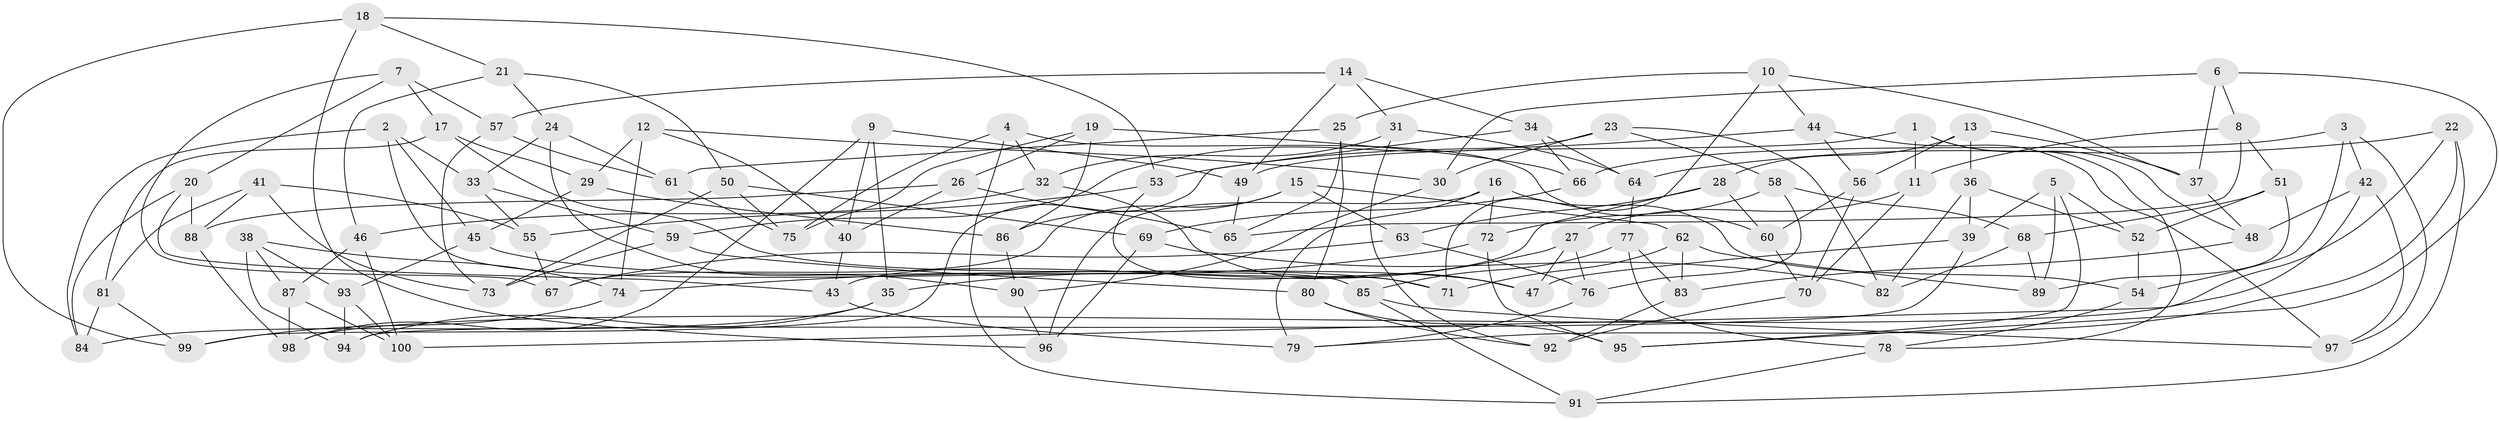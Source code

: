 // Generated by graph-tools (version 1.1) at 2025/11/02/21/25 10:11:16]
// undirected, 100 vertices, 200 edges
graph export_dot {
graph [start="1"]
  node [color=gray90,style=filled];
  1;
  2;
  3;
  4;
  5;
  6;
  7;
  8;
  9;
  10;
  11;
  12;
  13;
  14;
  15;
  16;
  17;
  18;
  19;
  20;
  21;
  22;
  23;
  24;
  25;
  26;
  27;
  28;
  29;
  30;
  31;
  32;
  33;
  34;
  35;
  36;
  37;
  38;
  39;
  40;
  41;
  42;
  43;
  44;
  45;
  46;
  47;
  48;
  49;
  50;
  51;
  52;
  53;
  54;
  55;
  56;
  57;
  58;
  59;
  60;
  61;
  62;
  63;
  64;
  65;
  66;
  67;
  68;
  69;
  70;
  71;
  72;
  73;
  74;
  75;
  76;
  77;
  78;
  79;
  80;
  81;
  82;
  83;
  84;
  85;
  86;
  87;
  88;
  89;
  90;
  91;
  92;
  93;
  94;
  95;
  96;
  97;
  98;
  99;
  100;
  1 -- 49;
  1 -- 48;
  1 -- 11;
  1 -- 78;
  2 -- 85;
  2 -- 84;
  2 -- 33;
  2 -- 45;
  3 -- 54;
  3 -- 66;
  3 -- 97;
  3 -- 42;
  4 -- 32;
  4 -- 91;
  4 -- 60;
  4 -- 75;
  5 -- 95;
  5 -- 39;
  5 -- 89;
  5 -- 52;
  6 -- 95;
  6 -- 30;
  6 -- 8;
  6 -- 37;
  7 -- 17;
  7 -- 20;
  7 -- 67;
  7 -- 57;
  8 -- 51;
  8 -- 65;
  8 -- 11;
  9 -- 49;
  9 -- 98;
  9 -- 40;
  9 -- 35;
  10 -- 44;
  10 -- 25;
  10 -- 37;
  10 -- 71;
  11 -- 70;
  11 -- 27;
  12 -- 40;
  12 -- 74;
  12 -- 30;
  12 -- 29;
  13 -- 56;
  13 -- 36;
  13 -- 37;
  13 -- 28;
  14 -- 49;
  14 -- 31;
  14 -- 34;
  14 -- 57;
  15 -- 86;
  15 -- 63;
  15 -- 67;
  15 -- 62;
  16 -- 79;
  16 -- 72;
  16 -- 96;
  16 -- 54;
  17 -- 29;
  17 -- 81;
  17 -- 47;
  18 -- 21;
  18 -- 96;
  18 -- 53;
  18 -- 99;
  19 -- 86;
  19 -- 75;
  19 -- 26;
  19 -- 66;
  20 -- 84;
  20 -- 43;
  20 -- 88;
  21 -- 50;
  21 -- 24;
  21 -- 46;
  22 -- 91;
  22 -- 79;
  22 -- 64;
  22 -- 98;
  23 -- 58;
  23 -- 59;
  23 -- 30;
  23 -- 82;
  24 -- 90;
  24 -- 61;
  24 -- 33;
  25 -- 80;
  25 -- 65;
  25 -- 61;
  26 -- 65;
  26 -- 40;
  26 -- 88;
  27 -- 76;
  27 -- 35;
  27 -- 47;
  28 -- 60;
  28 -- 63;
  28 -- 43;
  29 -- 45;
  29 -- 86;
  30 -- 90;
  31 -- 92;
  31 -- 64;
  31 -- 32;
  32 -- 47;
  32 -- 46;
  33 -- 59;
  33 -- 55;
  34 -- 99;
  34 -- 64;
  34 -- 66;
  35 -- 84;
  35 -- 94;
  36 -- 52;
  36 -- 82;
  36 -- 39;
  37 -- 48;
  38 -- 94;
  38 -- 74;
  38 -- 87;
  38 -- 93;
  39 -- 94;
  39 -- 47;
  40 -- 43;
  41 -- 55;
  41 -- 88;
  41 -- 73;
  41 -- 81;
  42 -- 48;
  42 -- 97;
  42 -- 100;
  43 -- 79;
  44 -- 97;
  44 -- 53;
  44 -- 56;
  45 -- 71;
  45 -- 93;
  46 -- 100;
  46 -- 87;
  48 -- 83;
  49 -- 65;
  50 -- 73;
  50 -- 75;
  50 -- 69;
  51 -- 89;
  51 -- 68;
  51 -- 52;
  52 -- 54;
  53 -- 71;
  53 -- 55;
  54 -- 78;
  55 -- 67;
  56 -- 70;
  56 -- 60;
  57 -- 61;
  57 -- 73;
  58 -- 72;
  58 -- 76;
  58 -- 68;
  59 -- 80;
  59 -- 73;
  60 -- 70;
  61 -- 75;
  62 -- 71;
  62 -- 89;
  62 -- 83;
  63 -- 76;
  63 -- 67;
  64 -- 77;
  66 -- 69;
  68 -- 89;
  68 -- 82;
  69 -- 82;
  69 -- 96;
  70 -- 92;
  72 -- 95;
  72 -- 74;
  74 -- 99;
  76 -- 79;
  77 -- 78;
  77 -- 83;
  77 -- 85;
  78 -- 91;
  80 -- 95;
  80 -- 92;
  81 -- 99;
  81 -- 84;
  83 -- 92;
  85 -- 97;
  85 -- 91;
  86 -- 90;
  87 -- 100;
  87 -- 98;
  88 -- 98;
  90 -- 96;
  93 -- 100;
  93 -- 94;
}
